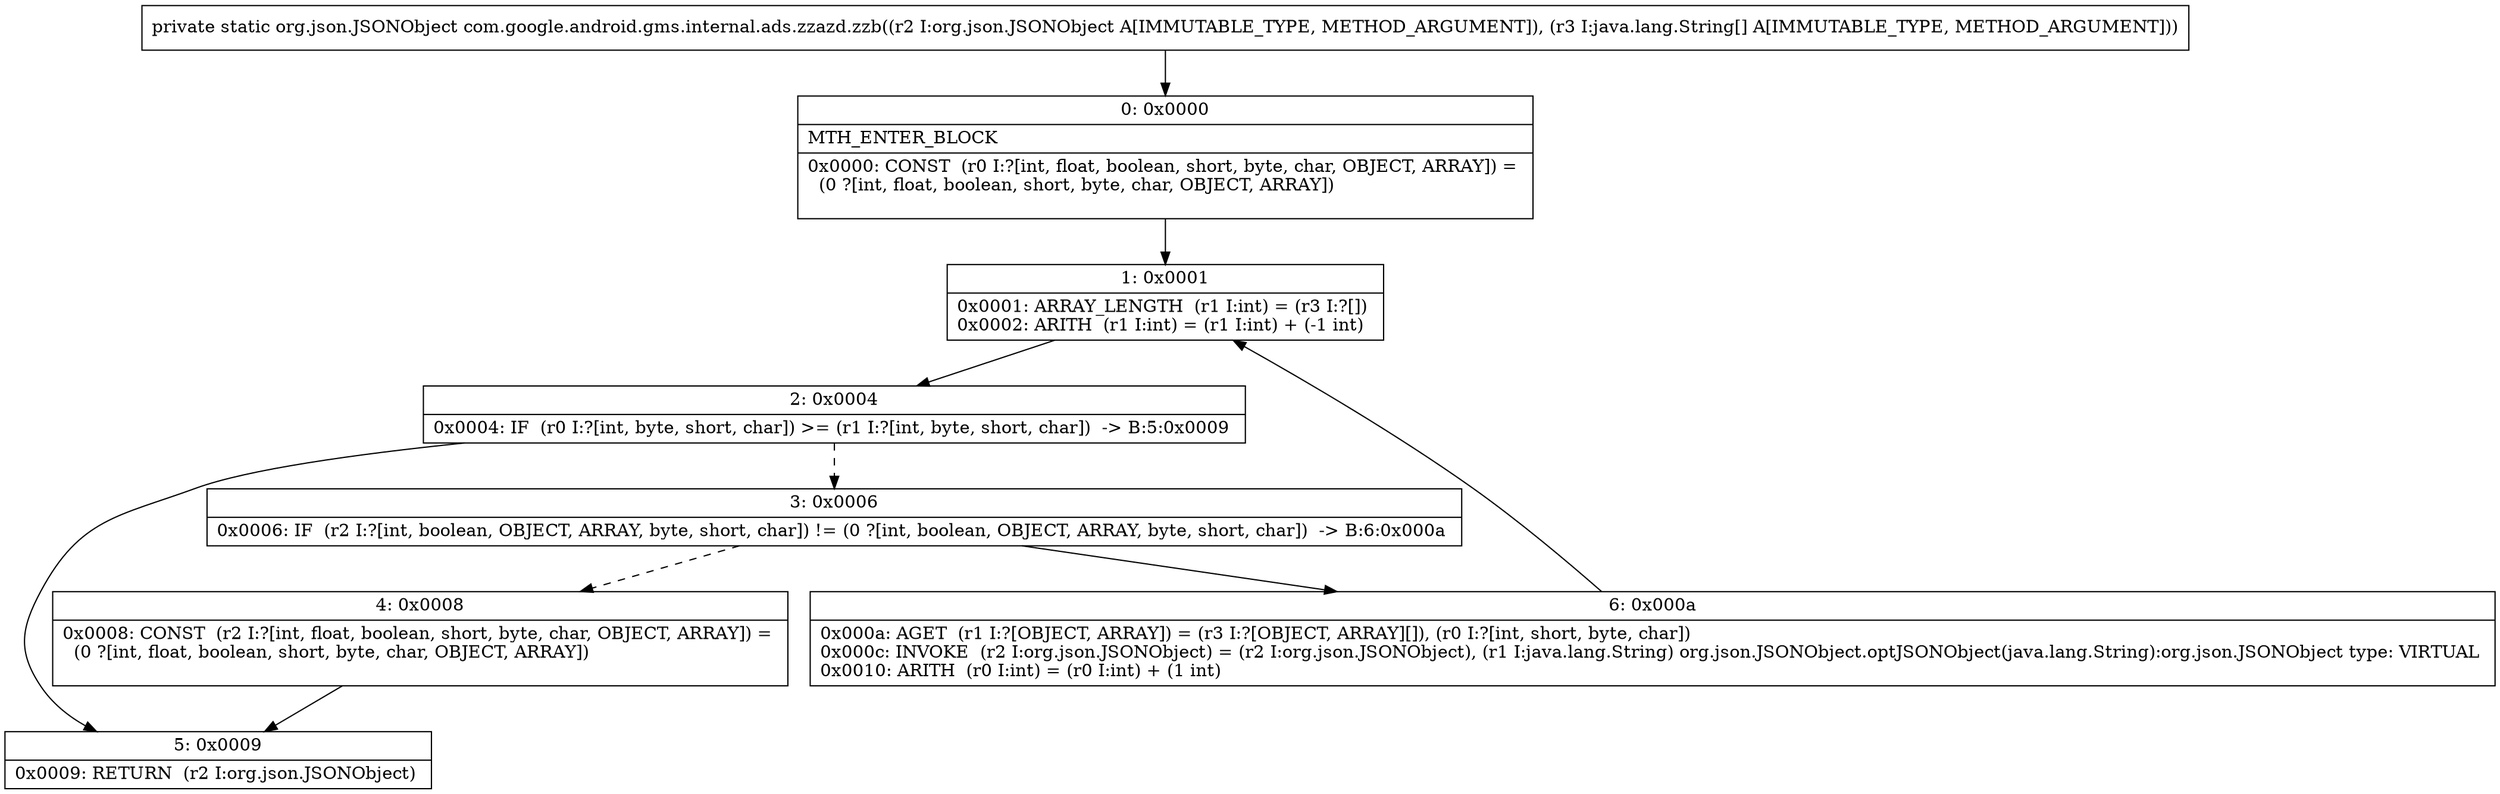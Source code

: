 digraph "CFG forcom.google.android.gms.internal.ads.zzazd.zzb(Lorg\/json\/JSONObject;[Ljava\/lang\/String;)Lorg\/json\/JSONObject;" {
Node_0 [shape=record,label="{0\:\ 0x0000|MTH_ENTER_BLOCK\l|0x0000: CONST  (r0 I:?[int, float, boolean, short, byte, char, OBJECT, ARRAY]) = \l  (0 ?[int, float, boolean, short, byte, char, OBJECT, ARRAY])\l \l}"];
Node_1 [shape=record,label="{1\:\ 0x0001|0x0001: ARRAY_LENGTH  (r1 I:int) = (r3 I:?[]) \l0x0002: ARITH  (r1 I:int) = (r1 I:int) + (\-1 int) \l}"];
Node_2 [shape=record,label="{2\:\ 0x0004|0x0004: IF  (r0 I:?[int, byte, short, char]) \>= (r1 I:?[int, byte, short, char])  \-\> B:5:0x0009 \l}"];
Node_3 [shape=record,label="{3\:\ 0x0006|0x0006: IF  (r2 I:?[int, boolean, OBJECT, ARRAY, byte, short, char]) != (0 ?[int, boolean, OBJECT, ARRAY, byte, short, char])  \-\> B:6:0x000a \l}"];
Node_4 [shape=record,label="{4\:\ 0x0008|0x0008: CONST  (r2 I:?[int, float, boolean, short, byte, char, OBJECT, ARRAY]) = \l  (0 ?[int, float, boolean, short, byte, char, OBJECT, ARRAY])\l \l}"];
Node_5 [shape=record,label="{5\:\ 0x0009|0x0009: RETURN  (r2 I:org.json.JSONObject) \l}"];
Node_6 [shape=record,label="{6\:\ 0x000a|0x000a: AGET  (r1 I:?[OBJECT, ARRAY]) = (r3 I:?[OBJECT, ARRAY][]), (r0 I:?[int, short, byte, char]) \l0x000c: INVOKE  (r2 I:org.json.JSONObject) = (r2 I:org.json.JSONObject), (r1 I:java.lang.String) org.json.JSONObject.optJSONObject(java.lang.String):org.json.JSONObject type: VIRTUAL \l0x0010: ARITH  (r0 I:int) = (r0 I:int) + (1 int) \l}"];
MethodNode[shape=record,label="{private static org.json.JSONObject com.google.android.gms.internal.ads.zzazd.zzb((r2 I:org.json.JSONObject A[IMMUTABLE_TYPE, METHOD_ARGUMENT]), (r3 I:java.lang.String[] A[IMMUTABLE_TYPE, METHOD_ARGUMENT])) }"];
MethodNode -> Node_0;
Node_0 -> Node_1;
Node_1 -> Node_2;
Node_2 -> Node_3[style=dashed];
Node_2 -> Node_5;
Node_3 -> Node_4[style=dashed];
Node_3 -> Node_6;
Node_4 -> Node_5;
Node_6 -> Node_1;
}

